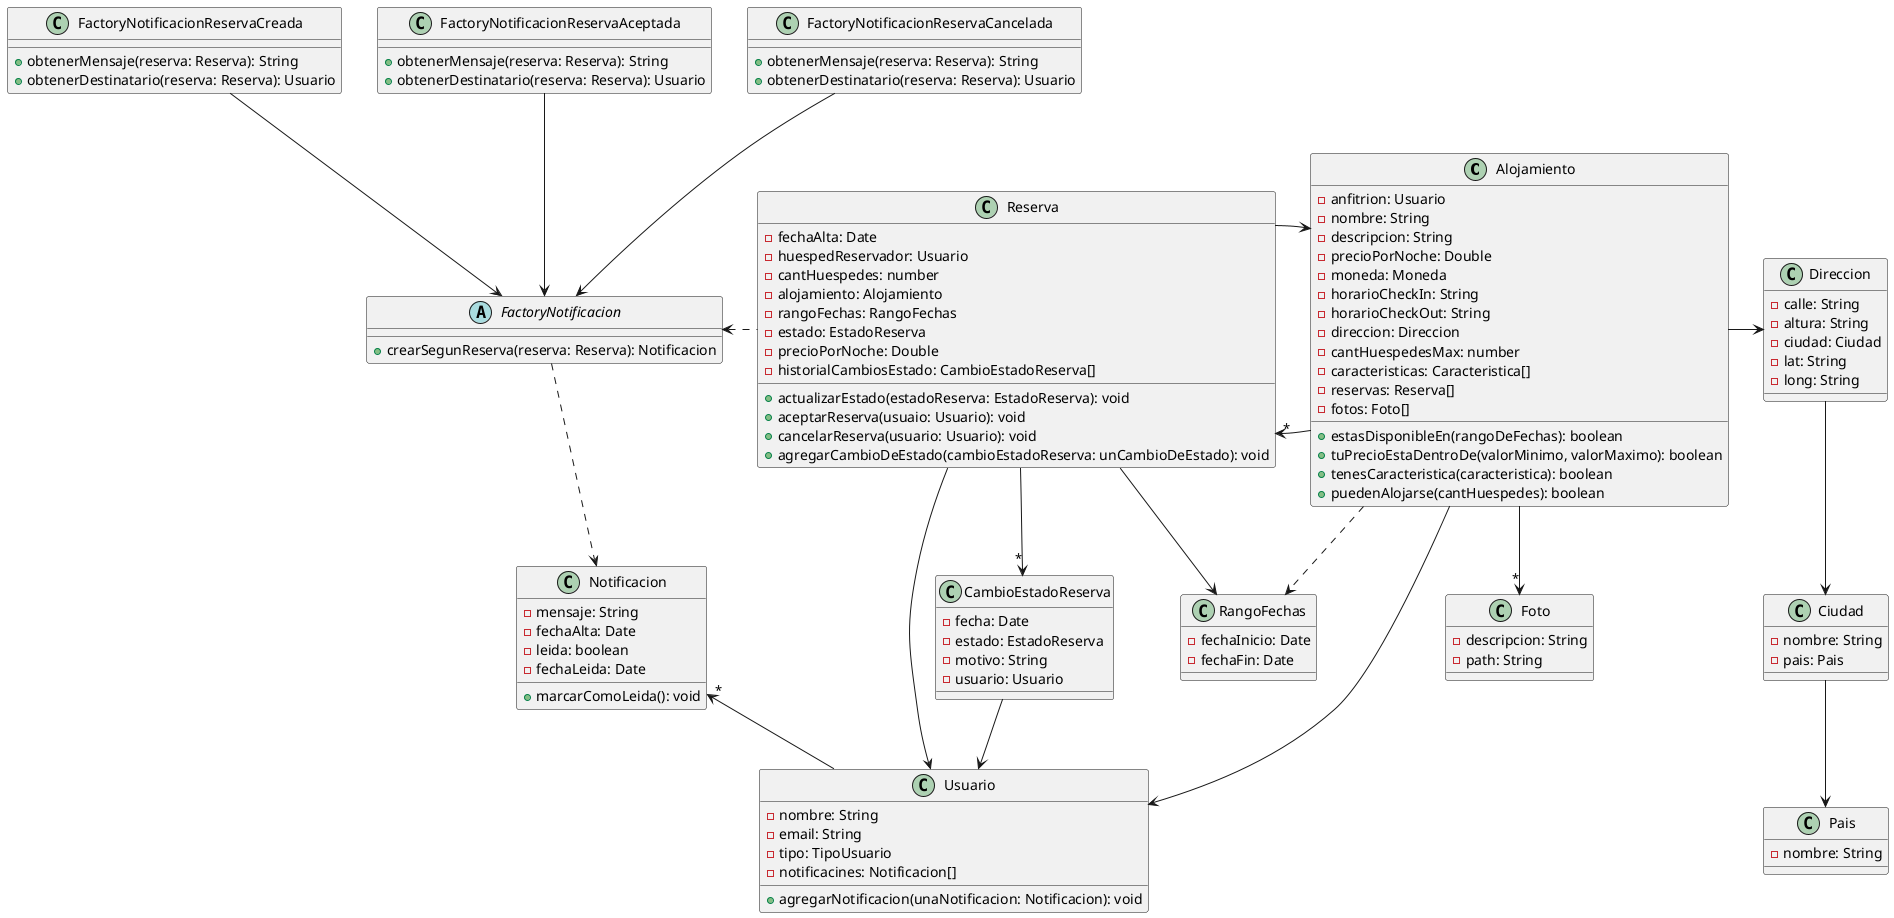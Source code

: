 @startuml birbnb

class Alojamiento {
  - anfitrion: Usuario
  - nombre: String
  - descripcion: String
  - precioPorNoche: Double
  - moneda: Moneda
  - horarioCheckIn: String
  - horarioCheckOut: String
  - direccion: Direccion
  - cantHuespedesMax: number
  - caracteristicas: Caracteristica[]
  - reservas: Reserva[]
  - fotos: Foto[]

  + estasDisponibleEn(rangoDeFechas): boolean
  + tuPrecioEstaDentroDe(valorMinimo, valorMaximo): boolean
  + tenesCaracteristica(caracteristica): boolean
  + puedenAlojarse(cantHuespedes): boolean
}

class Foto {
  - descripcion: String
  - path: String
}

class Direccion {
  - calle: String
  - altura: String
  - ciudad: Ciudad
  - lat: String
  - long: String
}

class Ciudad {
  - nombre: String
  - pais: Pais
}

class Pais {
  - nombre: String
}

class RangoFechas {
  - fechaInicio: Date
  - fechaFin: Date
}

class Reserva {
  - fechaAlta: Date
  - huespedReservador: Usuario
  - cantHuespedes: number
  - alojamiento: Alojamiento
  - rangoFechas: RangoFechas
  - estado: EstadoReserva
  - precioPorNoche: Double
  - historialCambiosEstado: CambioEstadoReserva[]

  + actualizarEstado(estadoReserva: EstadoReserva): void
  + aceptarReserva(usuaio: Usuario): void
  + cancelarReserva(usuario: Usuario): void
  + agregarCambioDeEstado(cambioEstadoReserva: unCambioDeEstado): void
}

class CambioEstadoReserva {
  - fecha: Date
  - estado: EstadoReserva
  - motivo: String
  - usuario: Usuario
}

abstract class FactoryNotificacion {
  + crearSegunReserva(reserva: Reserva): Notificacion
}

class FactoryNotificacionReservaCreada {
  + obtenerMensaje(reserva: Reserva): String
  + obtenerDestinatario(reserva: Reserva): Usuario
}

class FactoryNotificacionReservaAceptada {
  + obtenerMensaje(reserva: Reserva): String
  + obtenerDestinatario(reserva: Reserva): Usuario
}

class FactoryNotificacionReservaCancelada {
  + obtenerMensaje(reserva: Reserva): String
  + obtenerDestinatario(reserva: Reserva): Usuario
}

class Notificacion {
  - mensaje: String
  - fechaAlta: Date
  - leida: boolean
  - fechaLeida: Date

  + marcarComoLeida(): void
}

class Usuario {
  - nombre: String
  - email: String
  - tipo: TipoUsuario
  - notificacines: Notificacion[]

  + agregarNotificacion(unaNotificacion: Notificacion): void
}

Alojamiento -> Direccion
Alojamiento -->"*" Foto
Alojamiento --> Usuario
Alojamiento ..> RangoFechas
Alojamiento -l->"*" Reserva

Reserva -r-> Alojamiento
Reserva -l-> RangoFechas
Reserva --> Usuario
Reserva -->"*" CambioEstadoReserva
Reserva .l.> FactoryNotificacion

Direccion --> Ciudad
Ciudad --> Pais

CambioEstadoReserva --> Usuario

Usuario -u->"*" Notificacion

FactoryNotificacion ..> Notificacion

FactoryNotificacionReservaCreada --> FactoryNotificacion
FactoryNotificacionReservaAceptada --> FactoryNotificacion
FactoryNotificacionReservaCancelada --> FactoryNotificacion

@enduml
